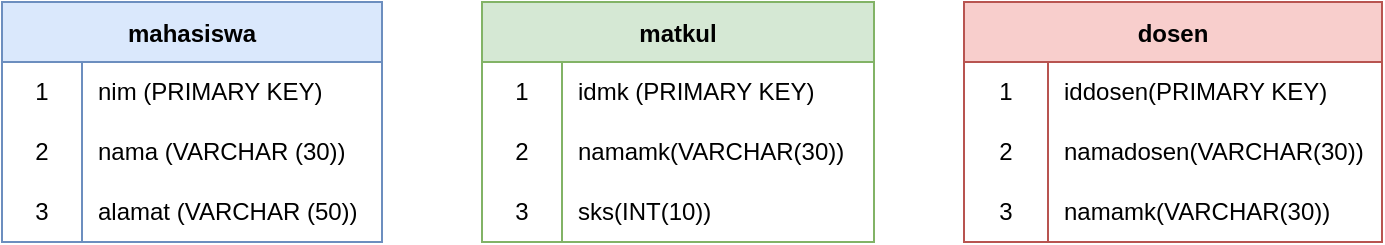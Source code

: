 <mxfile version="20.5.3" type="github">
  <diagram id="-15FB-ebDPbhoop7dPAa" name="Halaman-1">
    <mxGraphModel dx="790" dy="443" grid="1" gridSize="10" guides="1" tooltips="1" connect="1" arrows="1" fold="1" page="1" pageScale="1" pageWidth="827" pageHeight="1169" math="0" shadow="0">
      <root>
        <mxCell id="0" />
        <mxCell id="1" parent="0" />
        <mxCell id="jokn_STYLiDyUpxm6_Kr-1" value="mahasiswa" style="shape=table;startSize=30;container=1;collapsible=0;childLayout=tableLayout;fixedRows=1;rowLines=0;fontStyle=1;fillColor=#dae8fc;strokeColor=#6c8ebf;" vertex="1" parent="1">
          <mxGeometry x="80" y="80" width="190" height="120" as="geometry" />
        </mxCell>
        <mxCell id="jokn_STYLiDyUpxm6_Kr-2" value="" style="shape=tableRow;horizontal=0;startSize=0;swimlaneHead=0;swimlaneBody=0;top=0;left=0;bottom=0;right=0;collapsible=0;dropTarget=0;fillColor=none;points=[[0,0.5],[1,0.5]];portConstraint=eastwest;" vertex="1" parent="jokn_STYLiDyUpxm6_Kr-1">
          <mxGeometry y="30" width="190" height="30" as="geometry" />
        </mxCell>
        <mxCell id="jokn_STYLiDyUpxm6_Kr-3" value="1" style="shape=partialRectangle;html=1;whiteSpace=wrap;connectable=0;fillColor=none;top=0;left=0;bottom=0;right=0;overflow=hidden;pointerEvents=1;" vertex="1" parent="jokn_STYLiDyUpxm6_Kr-2">
          <mxGeometry width="40" height="30" as="geometry">
            <mxRectangle width="40" height="30" as="alternateBounds" />
          </mxGeometry>
        </mxCell>
        <mxCell id="jokn_STYLiDyUpxm6_Kr-4" value="nim (PRIMARY KEY)" style="shape=partialRectangle;html=1;whiteSpace=wrap;connectable=0;fillColor=none;top=0;left=0;bottom=0;right=0;align=left;spacingLeft=6;overflow=hidden;" vertex="1" parent="jokn_STYLiDyUpxm6_Kr-2">
          <mxGeometry x="40" width="150" height="30" as="geometry">
            <mxRectangle width="150" height="30" as="alternateBounds" />
          </mxGeometry>
        </mxCell>
        <mxCell id="jokn_STYLiDyUpxm6_Kr-5" value="" style="shape=tableRow;horizontal=0;startSize=0;swimlaneHead=0;swimlaneBody=0;top=0;left=0;bottom=0;right=0;collapsible=0;dropTarget=0;fillColor=none;points=[[0,0.5],[1,0.5]];portConstraint=eastwest;" vertex="1" parent="jokn_STYLiDyUpxm6_Kr-1">
          <mxGeometry y="60" width="190" height="30" as="geometry" />
        </mxCell>
        <mxCell id="jokn_STYLiDyUpxm6_Kr-6" value="2" style="shape=partialRectangle;html=1;whiteSpace=wrap;connectable=0;fillColor=none;top=0;left=0;bottom=0;right=0;overflow=hidden;" vertex="1" parent="jokn_STYLiDyUpxm6_Kr-5">
          <mxGeometry width="40" height="30" as="geometry">
            <mxRectangle width="40" height="30" as="alternateBounds" />
          </mxGeometry>
        </mxCell>
        <mxCell id="jokn_STYLiDyUpxm6_Kr-7" value="nama (VARCHAR (30))" style="shape=partialRectangle;html=1;whiteSpace=wrap;connectable=0;fillColor=none;top=0;left=0;bottom=0;right=0;align=left;spacingLeft=6;overflow=hidden;" vertex="1" parent="jokn_STYLiDyUpxm6_Kr-5">
          <mxGeometry x="40" width="150" height="30" as="geometry">
            <mxRectangle width="150" height="30" as="alternateBounds" />
          </mxGeometry>
        </mxCell>
        <mxCell id="jokn_STYLiDyUpxm6_Kr-8" value="" style="shape=tableRow;horizontal=0;startSize=0;swimlaneHead=0;swimlaneBody=0;top=0;left=0;bottom=0;right=0;collapsible=0;dropTarget=0;fillColor=none;points=[[0,0.5],[1,0.5]];portConstraint=eastwest;" vertex="1" parent="jokn_STYLiDyUpxm6_Kr-1">
          <mxGeometry y="90" width="190" height="30" as="geometry" />
        </mxCell>
        <mxCell id="jokn_STYLiDyUpxm6_Kr-9" value="3" style="shape=partialRectangle;html=1;whiteSpace=wrap;connectable=0;fillColor=none;top=0;left=0;bottom=0;right=0;overflow=hidden;" vertex="1" parent="jokn_STYLiDyUpxm6_Kr-8">
          <mxGeometry width="40" height="30" as="geometry">
            <mxRectangle width="40" height="30" as="alternateBounds" />
          </mxGeometry>
        </mxCell>
        <mxCell id="jokn_STYLiDyUpxm6_Kr-10" value="alamat (VARCHAR (50))" style="shape=partialRectangle;html=1;whiteSpace=wrap;connectable=0;fillColor=none;top=0;left=0;bottom=0;right=0;align=left;spacingLeft=6;overflow=hidden;" vertex="1" parent="jokn_STYLiDyUpxm6_Kr-8">
          <mxGeometry x="40" width="150" height="30" as="geometry">
            <mxRectangle width="150" height="30" as="alternateBounds" />
          </mxGeometry>
        </mxCell>
        <mxCell id="jokn_STYLiDyUpxm6_Kr-11" value="matkul" style="shape=table;startSize=30;container=1;collapsible=0;childLayout=tableLayout;fixedRows=1;rowLines=0;fontStyle=1;fillColor=#d5e8d4;strokeColor=#82b366;" vertex="1" parent="1">
          <mxGeometry x="320" y="80" width="196" height="120" as="geometry" />
        </mxCell>
        <mxCell id="jokn_STYLiDyUpxm6_Kr-12" value="" style="shape=tableRow;horizontal=0;startSize=0;swimlaneHead=0;swimlaneBody=0;top=0;left=0;bottom=0;right=0;collapsible=0;dropTarget=0;fillColor=none;points=[[0,0.5],[1,0.5]];portConstraint=eastwest;" vertex="1" parent="jokn_STYLiDyUpxm6_Kr-11">
          <mxGeometry y="30" width="196" height="30" as="geometry" />
        </mxCell>
        <mxCell id="jokn_STYLiDyUpxm6_Kr-13" value="1" style="shape=partialRectangle;html=1;whiteSpace=wrap;connectable=0;fillColor=none;top=0;left=0;bottom=0;right=0;overflow=hidden;pointerEvents=1;" vertex="1" parent="jokn_STYLiDyUpxm6_Kr-12">
          <mxGeometry width="40" height="30" as="geometry">
            <mxRectangle width="40" height="30" as="alternateBounds" />
          </mxGeometry>
        </mxCell>
        <mxCell id="jokn_STYLiDyUpxm6_Kr-14" value="idmk (PRIMARY KEY)" style="shape=partialRectangle;html=1;whiteSpace=wrap;connectable=0;fillColor=none;top=0;left=0;bottom=0;right=0;align=left;spacingLeft=6;overflow=hidden;" vertex="1" parent="jokn_STYLiDyUpxm6_Kr-12">
          <mxGeometry x="40" width="156" height="30" as="geometry">
            <mxRectangle width="156" height="30" as="alternateBounds" />
          </mxGeometry>
        </mxCell>
        <mxCell id="jokn_STYLiDyUpxm6_Kr-15" value="" style="shape=tableRow;horizontal=0;startSize=0;swimlaneHead=0;swimlaneBody=0;top=0;left=0;bottom=0;right=0;collapsible=0;dropTarget=0;fillColor=none;points=[[0,0.5],[1,0.5]];portConstraint=eastwest;" vertex="1" parent="jokn_STYLiDyUpxm6_Kr-11">
          <mxGeometry y="60" width="196" height="30" as="geometry" />
        </mxCell>
        <mxCell id="jokn_STYLiDyUpxm6_Kr-16" value="2" style="shape=partialRectangle;html=1;whiteSpace=wrap;connectable=0;fillColor=none;top=0;left=0;bottom=0;right=0;overflow=hidden;" vertex="1" parent="jokn_STYLiDyUpxm6_Kr-15">
          <mxGeometry width="40" height="30" as="geometry">
            <mxRectangle width="40" height="30" as="alternateBounds" />
          </mxGeometry>
        </mxCell>
        <mxCell id="jokn_STYLiDyUpxm6_Kr-17" value="namamk(VARCHAR(30))" style="shape=partialRectangle;html=1;whiteSpace=wrap;connectable=0;fillColor=none;top=0;left=0;bottom=0;right=0;align=left;spacingLeft=6;overflow=hidden;" vertex="1" parent="jokn_STYLiDyUpxm6_Kr-15">
          <mxGeometry x="40" width="156" height="30" as="geometry">
            <mxRectangle width="156" height="30" as="alternateBounds" />
          </mxGeometry>
        </mxCell>
        <mxCell id="jokn_STYLiDyUpxm6_Kr-18" value="" style="shape=tableRow;horizontal=0;startSize=0;swimlaneHead=0;swimlaneBody=0;top=0;left=0;bottom=0;right=0;collapsible=0;dropTarget=0;fillColor=none;points=[[0,0.5],[1,0.5]];portConstraint=eastwest;" vertex="1" parent="jokn_STYLiDyUpxm6_Kr-11">
          <mxGeometry y="90" width="196" height="30" as="geometry" />
        </mxCell>
        <mxCell id="jokn_STYLiDyUpxm6_Kr-19" value="3" style="shape=partialRectangle;html=1;whiteSpace=wrap;connectable=0;fillColor=none;top=0;left=0;bottom=0;right=0;overflow=hidden;" vertex="1" parent="jokn_STYLiDyUpxm6_Kr-18">
          <mxGeometry width="40" height="30" as="geometry">
            <mxRectangle width="40" height="30" as="alternateBounds" />
          </mxGeometry>
        </mxCell>
        <mxCell id="jokn_STYLiDyUpxm6_Kr-20" value="sks(INT(10))" style="shape=partialRectangle;html=1;whiteSpace=wrap;connectable=0;fillColor=none;top=0;left=0;bottom=0;right=0;align=left;spacingLeft=6;overflow=hidden;" vertex="1" parent="jokn_STYLiDyUpxm6_Kr-18">
          <mxGeometry x="40" width="156" height="30" as="geometry">
            <mxRectangle width="156" height="30" as="alternateBounds" />
          </mxGeometry>
        </mxCell>
        <mxCell id="jokn_STYLiDyUpxm6_Kr-21" value="dosen" style="shape=table;startSize=30;container=1;collapsible=0;childLayout=tableLayout;fixedRows=1;rowLines=0;fontStyle=1;fillColor=#f8cecc;strokeColor=#b85450;" vertex="1" parent="1">
          <mxGeometry x="561" y="80" width="209" height="120" as="geometry" />
        </mxCell>
        <mxCell id="jokn_STYLiDyUpxm6_Kr-22" value="" style="shape=tableRow;horizontal=0;startSize=0;swimlaneHead=0;swimlaneBody=0;top=0;left=0;bottom=0;right=0;collapsible=0;dropTarget=0;fillColor=none;points=[[0,0.5],[1,0.5]];portConstraint=eastwest;" vertex="1" parent="jokn_STYLiDyUpxm6_Kr-21">
          <mxGeometry y="30" width="209" height="30" as="geometry" />
        </mxCell>
        <mxCell id="jokn_STYLiDyUpxm6_Kr-23" value="1" style="shape=partialRectangle;html=1;whiteSpace=wrap;connectable=0;fillColor=none;top=0;left=0;bottom=0;right=0;overflow=hidden;pointerEvents=1;" vertex="1" parent="jokn_STYLiDyUpxm6_Kr-22">
          <mxGeometry width="42" height="30" as="geometry">
            <mxRectangle width="42" height="30" as="alternateBounds" />
          </mxGeometry>
        </mxCell>
        <mxCell id="jokn_STYLiDyUpxm6_Kr-24" value="iddosen(PRIMARY KEY)" style="shape=partialRectangle;html=1;whiteSpace=wrap;connectable=0;fillColor=none;top=0;left=0;bottom=0;right=0;align=left;spacingLeft=6;overflow=hidden;" vertex="1" parent="jokn_STYLiDyUpxm6_Kr-22">
          <mxGeometry x="42" width="167" height="30" as="geometry">
            <mxRectangle width="167" height="30" as="alternateBounds" />
          </mxGeometry>
        </mxCell>
        <mxCell id="jokn_STYLiDyUpxm6_Kr-25" value="" style="shape=tableRow;horizontal=0;startSize=0;swimlaneHead=0;swimlaneBody=0;top=0;left=0;bottom=0;right=0;collapsible=0;dropTarget=0;fillColor=none;points=[[0,0.5],[1,0.5]];portConstraint=eastwest;" vertex="1" parent="jokn_STYLiDyUpxm6_Kr-21">
          <mxGeometry y="60" width="209" height="30" as="geometry" />
        </mxCell>
        <mxCell id="jokn_STYLiDyUpxm6_Kr-26" value="2" style="shape=partialRectangle;html=1;whiteSpace=wrap;connectable=0;fillColor=none;top=0;left=0;bottom=0;right=0;overflow=hidden;" vertex="1" parent="jokn_STYLiDyUpxm6_Kr-25">
          <mxGeometry width="42" height="30" as="geometry">
            <mxRectangle width="42" height="30" as="alternateBounds" />
          </mxGeometry>
        </mxCell>
        <mxCell id="jokn_STYLiDyUpxm6_Kr-27" value="namadosen(VARCHAR(30))" style="shape=partialRectangle;html=1;whiteSpace=wrap;connectable=0;fillColor=none;top=0;left=0;bottom=0;right=0;align=left;spacingLeft=6;overflow=hidden;" vertex="1" parent="jokn_STYLiDyUpxm6_Kr-25">
          <mxGeometry x="42" width="167" height="30" as="geometry">
            <mxRectangle width="167" height="30" as="alternateBounds" />
          </mxGeometry>
        </mxCell>
        <mxCell id="jokn_STYLiDyUpxm6_Kr-28" value="" style="shape=tableRow;horizontal=0;startSize=0;swimlaneHead=0;swimlaneBody=0;top=0;left=0;bottom=0;right=0;collapsible=0;dropTarget=0;fillColor=none;points=[[0,0.5],[1,0.5]];portConstraint=eastwest;" vertex="1" parent="jokn_STYLiDyUpxm6_Kr-21">
          <mxGeometry y="90" width="209" height="30" as="geometry" />
        </mxCell>
        <mxCell id="jokn_STYLiDyUpxm6_Kr-29" value="3" style="shape=partialRectangle;html=1;whiteSpace=wrap;connectable=0;fillColor=none;top=0;left=0;bottom=0;right=0;overflow=hidden;" vertex="1" parent="jokn_STYLiDyUpxm6_Kr-28">
          <mxGeometry width="42" height="30" as="geometry">
            <mxRectangle width="42" height="30" as="alternateBounds" />
          </mxGeometry>
        </mxCell>
        <mxCell id="jokn_STYLiDyUpxm6_Kr-30" value="namamk(VARCHAR(30))" style="shape=partialRectangle;html=1;whiteSpace=wrap;connectable=0;fillColor=none;top=0;left=0;bottom=0;right=0;align=left;spacingLeft=6;overflow=hidden;" vertex="1" parent="jokn_STYLiDyUpxm6_Kr-28">
          <mxGeometry x="42" width="167" height="30" as="geometry">
            <mxRectangle width="167" height="30" as="alternateBounds" />
          </mxGeometry>
        </mxCell>
      </root>
    </mxGraphModel>
  </diagram>
</mxfile>

